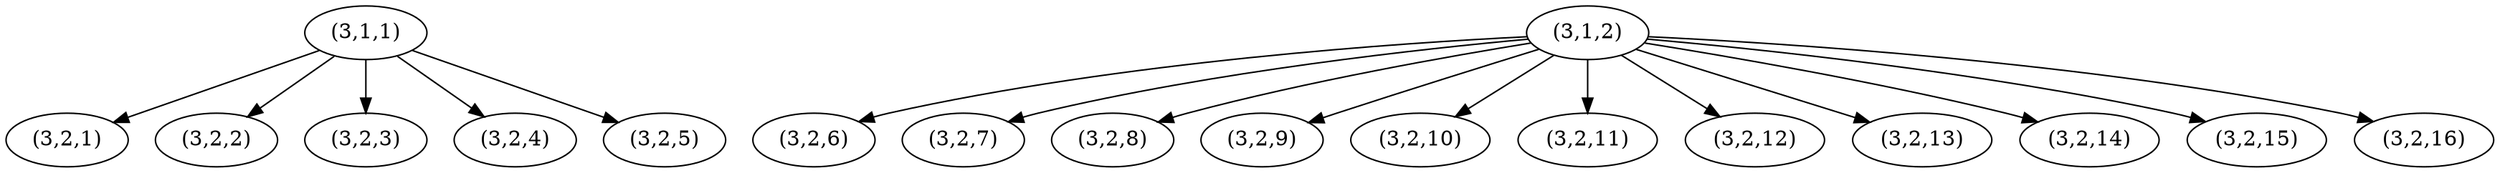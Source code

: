 digraph G {
	concentrate=true
	node [ranksep=15000]
"(3,1,1)" -> "(3,2,1)", "(3,2,2)", "(3,2,3)", "(3,2,4)", "(3,2,5)"
"(3,1,2)" -> "(3,2,6)", "(3,2,7)", "(3,2,8)", "(3,2,9)", "(3,2,10)", "(3,2,11)", "(3,2,12)", "(3,2,13)", "(3,2,14)", "(3,2,15)", "(3,2,16)"
}